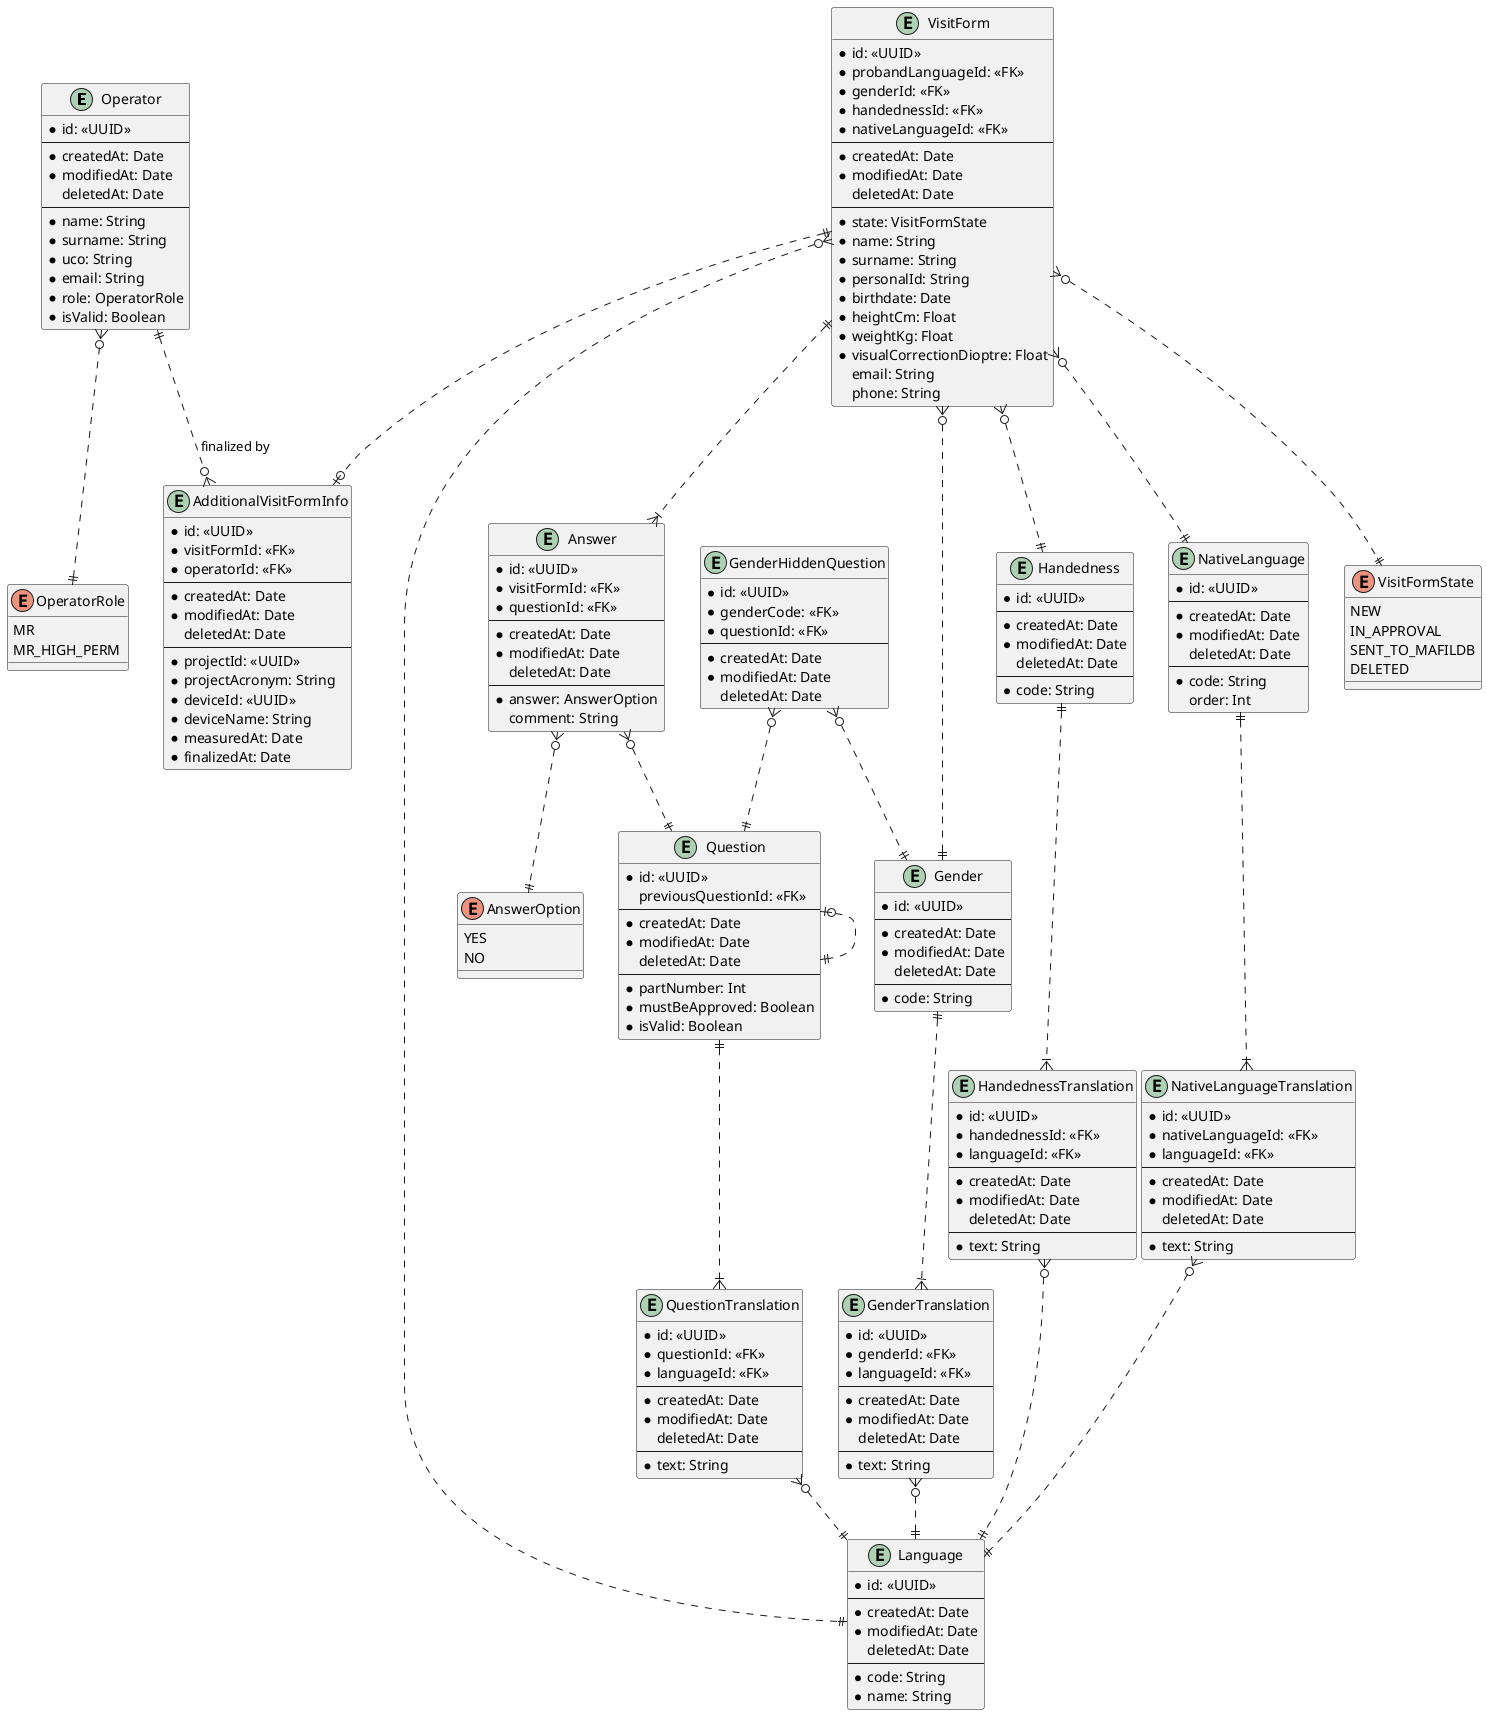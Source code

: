 @startuml ProbandSafetyQuestionnaire

entity Operator {
  * id: <<UUID>>
  ---
  * createdAt: Date
  * modifiedAt: Date
  deletedAt: Date
  ---
  * name: String
  * surname: String
  * uco: String
  * email: String
  * role: OperatorRole
  * isValid: Boolean
}

enum OperatorRole {
  MR
  MR_HIGH_PERM
}

entity VisitForm {
  * id: <<UUID>>
  * probandLanguageId: <<FK>>
  * genderId: <<FK>>
  * handednessId: <<FK>>
  * nativeLanguageId: <<FK>>
  ---
  * createdAt: Date
  * modifiedAt: Date
  deletedAt: Date
  ---
  * state: VisitFormState
  * name: String
  * surname: String
  * personalId: String
  * birthdate: Date
  * heightCm: Float
  * weightKg: Float
  * visualCorrectionDioptre: Float
  email: String
  phone: String
}

enum VisitFormState {
  NEW
  IN_APPROVAL
  SENT_TO_MAFILDB
  DELETED
}

entity AdditionalVisitFormInfo {
  * id: <<UUID>>
  * visitFormId: <<FK>>
  * operatorId: <<FK>>
  ---
  * createdAt: Date
  * modifiedAt: Date
  deletedAt: Date
  ---
  * projectId: <<UUID>>
  * projectAcronym: String
  * deviceId: <<UUID>>
  * deviceName: String
  * measuredAt: Date
  * finalizedAt: Date
}

enum AnswerOption {
  YES
  NO
}

entity Answer {
  * id: <<UUID>>
  * visitFormId: <<FK>>
  * questionId: <<FK>>
  ---
  * createdAt: Date
  * modifiedAt: Date
  deletedAt: Date
  ---
  * answer: AnswerOption
  comment: String
}

entity Question {
  * id: <<UUID>>
  previousQuestionId: <<FK>>
  ---
  * createdAt: Date
  * modifiedAt: Date
  deletedAt: Date
  ---
  * partNumber: Int
  * mustBeApproved: Boolean
  * isValid: Boolean
}

entity QuestionTranslation {
  * id: <<UUID>>
  * questionId: <<FK>>
  * languageId: <<FK>>
  ---
  * createdAt: Date
  * modifiedAt: Date
  deletedAt: Date
  ---
  * text: String
}

entity GenderHiddenQuestion {
  * id: <<UUID>>
  * genderCode: <<FK>>
  * questionId: <<FK>>
  ---
  * createdAt: Date
  * modifiedAt: Date
  deletedAt: Date
}

entity Gender {
  * id: <<UUID>>
  ---
  * createdAt: Date
  * modifiedAt: Date
  deletedAt: Date
  ---
  * code: String
}

entity GenderTranslation {
  * id: <<UUID>>
  * genderId: <<FK>>
  * languageId: <<FK>>
  ---
  * createdAt: Date
  * modifiedAt: Date
  deletedAt: Date
  ---
  * text: String
}

entity Handedness {
  * id: <<UUID>>
  ---
  * createdAt: Date
  * modifiedAt: Date
  deletedAt: Date
  ---
  * code: String
}

entity HandednessTranslation {
  * id: <<UUID>>
  * handednessId: <<FK>>
  * languageId: <<FK>>
  ---
  * createdAt: Date
  * modifiedAt: Date
  deletedAt: Date
  ---
  * text: String
}

entity NativeLanguage {
  * id: <<UUID>>
  ---
  * createdAt: Date
  * modifiedAt: Date
  deletedAt: Date
  ---
  * code: String
  order: Int
}

entity NativeLanguageTranslation {
  * id: <<UUID>>
  * nativeLanguageId: <<FK>>
  * languageId: <<FK>>
  ---
  * createdAt: Date
  * modifiedAt: Date
  deletedAt: Date
  ---
  * text: String
}

entity Language {
  * id: <<UUID>>
  ---
  * createdAt: Date
  * modifiedAt: Date
  deletedAt: Date
  ---
  * code: String
  * name: String
}

Operator }o..|| OperatorRole
Operator ||..o{ AdditionalVisitFormInfo : finalized by
VisitForm }o..|| VisitFormState
VisitForm ||..o| AdditionalVisitFormInfo
VisitForm ||..|{ Answer
VisitForm }o..|| Language
VisitForm }o..|| Gender
VisitForm }o..|| Handedness
VisitForm }o..|| NativeLanguage
Answer }o..|| Question
Answer }o..|| AnswerOption
Question |o..|| Question
Question ||..|{ QuestionTranslation
QuestionTranslation }o..|| Language
GenderHiddenQuestion }o..|| Gender
GenderHiddenQuestion }o..|| Question
Gender ||..|{ GenderTranslation
GenderTranslation }o..|| Language
Handedness ||..|{ HandednessTranslation
HandednessTranslation }o..|| Language
NativeLanguage ||..|{ NativeLanguageTranslation
NativeLanguageTranslation }o..|| Language

@enduml
